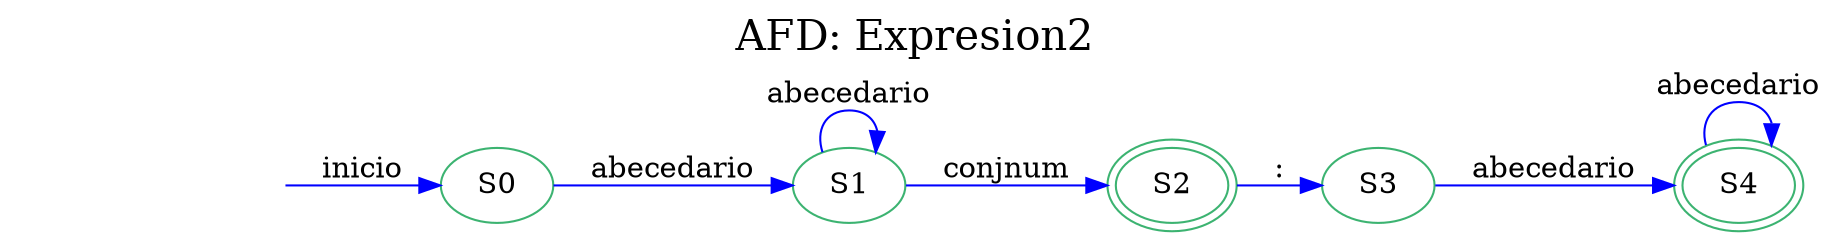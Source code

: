 digraph AFD { 
graph [label="AFD: Expresion2", labelloc=t, fontsize=20]; rankdir=LR;edge [color=blue];node [color = mediumseagreen];"S0"[ label=S0]
"S1"[ label=S1]
"S2"[ label=S2]
"S3"[ label=S3]
"S4"[ label=S4]
secret_node [style=invis];
secret_node -> S0 [label="inicio"];S2[peripheries=2];
S4[peripheries=2];
"S0"->"S1"[label="abecedario"];
"S1"->"S1"[label="abecedario"];
"S1"->"S2"[label="conjnum"];
"S2"->"S3"[label="\:"];
"S3"->"S4"[label="abecedario"];
"S4"->"S4"[label="abecedario"];

}